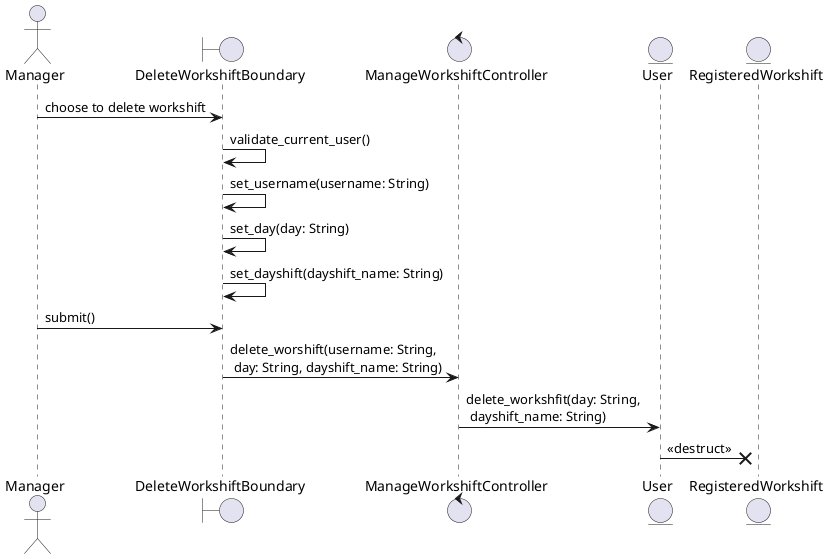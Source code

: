 @startuml

actor Manager as A
boundary DeleteWorkshiftBoundary as B2
control ManageWorkshiftController as C
entity User as E3
entity RegisteredWorkshift as E2

A -> B2: choose to delete workshift
B2 -> B2: validate_current_user()
B2 -> B2: set_username(username: String)
B2 -> B2: set_day(day: String)
B2 -> B2: set_dayshift(dayshift_name: String)
A -> B2: submit()
B2 -> C: delete_worshift(username: String, \n day: String, dayshift_name: String)
C -> E3: delete_workshfit(day: String, \n dayshift_name: String)
E3 ->x E2: <<destruct>>


@enduml
